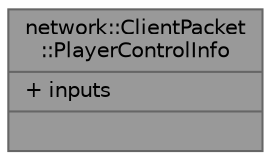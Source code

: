 digraph "network::ClientPacket::PlayerControlInfo"
{
 // LATEX_PDF_SIZE
  bgcolor="transparent";
  edge [fontname=Helvetica,fontsize=10,labelfontname=Helvetica,labelfontsize=10];
  node [fontname=Helvetica,fontsize=10,shape=box,height=0.2,width=0.4];
  Node1 [shape=record,label="{network::ClientPacket\l::PlayerControlInfo\n|+ inputs\l|}",height=0.2,width=0.4,color="gray40", fillcolor="grey60", style="filled", fontcolor="black",tooltip=" "];
}
